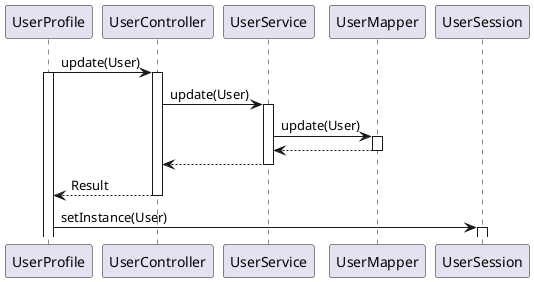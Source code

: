 @startuml
UserProfile -> UserController: update(User)
activate UserProfile
activate UserController

UserController -> UserService: update(User)
activate UserService

UserService -> UserMapper: update(User)
activate UserMapper

UserMapper --> UserService:
deactivate UserMapper

UserService --> UserController:
deactivate UserService

UserController --> UserProfile: Result
deactivate UserController
UserProfile -> UserSession: setInstance(User)
activate UserSession

@enduml
